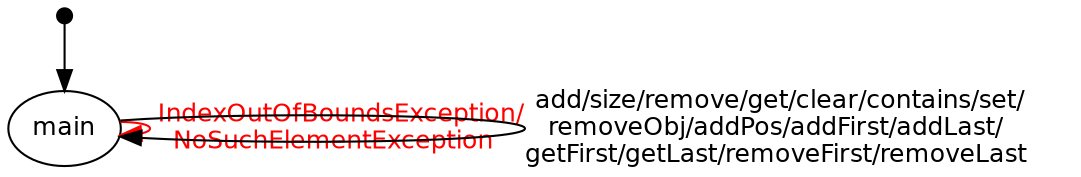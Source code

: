 digraph model {
  graph [ rankdir = "TB", ranksep="0.4", nodesep="0.2" ];
  node [ fontname = "Helvetica", fontsize="12.0", margin="0.07" ];
  edge [ fontname = "Helvetica", fontsize="12.0", margin="0.05" ];
  "" [ shape = "point", height="0.1" ];
  "" -> main
  main	-> main [ label = " IndexOutOfBoundsException/\nNoSuchElementException " color = "red" fontcolor="red" ];
  main	-> main [ label = " add/size/remove/get/clear/contains/set/\nremoveObj/addPos/addFirst/addLast/\ngetFirst/getLast/removeFirst/removeLast" constraint=false];

}
